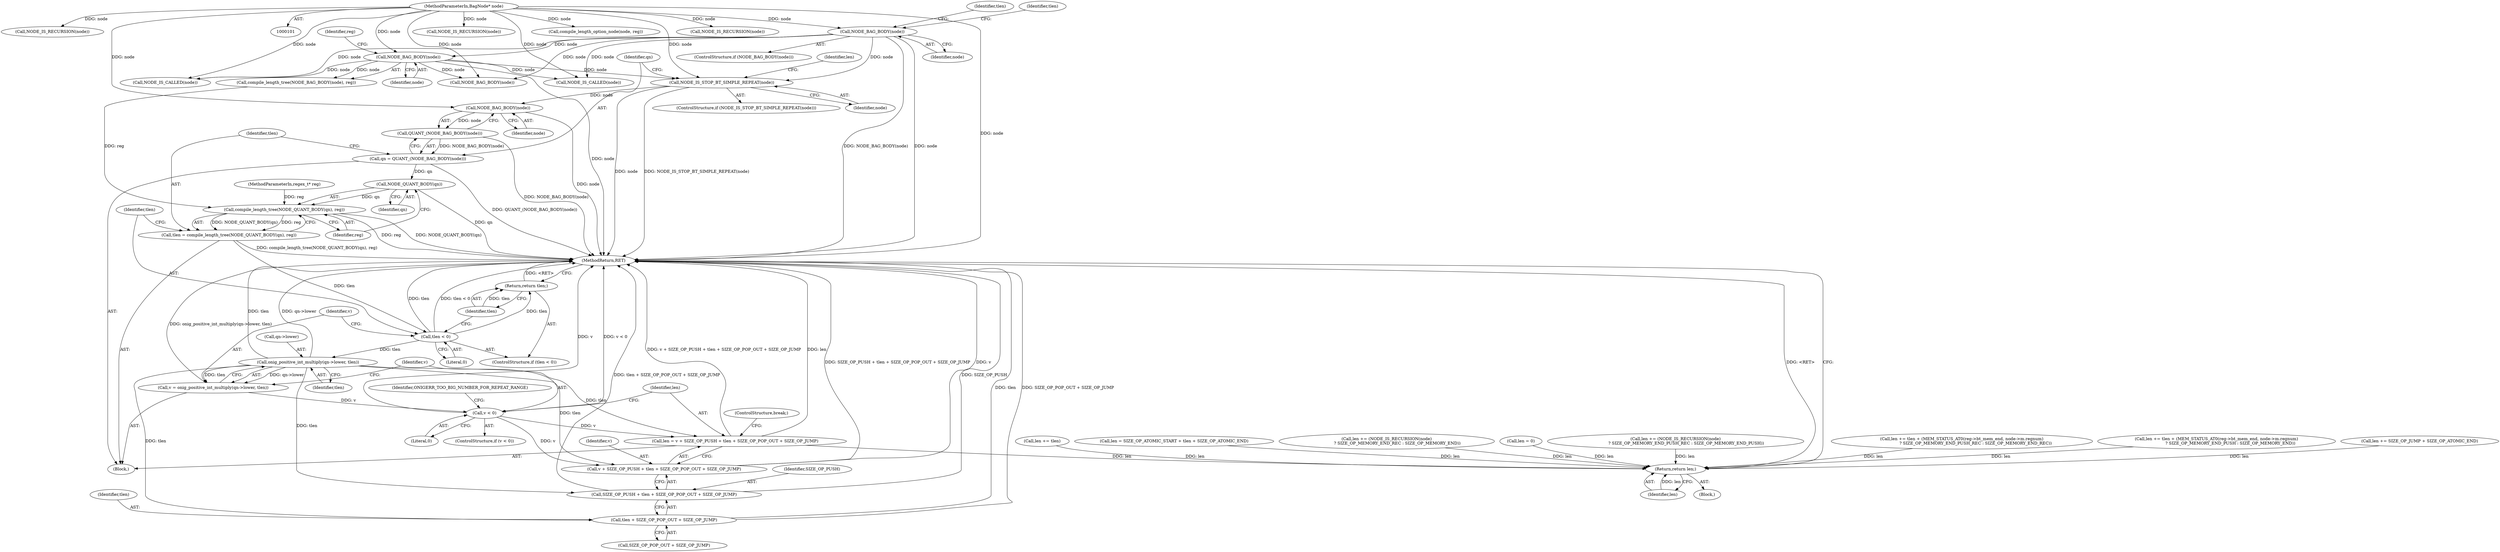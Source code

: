 digraph "0_oniguruma_c509265c5f6ae7264f7b8a8aae1cfa5fc59d108c_0@pointer" {
"1000268" [label="(Call,NODE_IS_STOP_BT_SIMPLE_REPEAT(node))"];
"1000124" [label="(Call,NODE_BAG_BODY(node))"];
"1000118" [label="(Call,NODE_BAG_BODY(node))"];
"1000102" [label="(MethodParameterIn,BagNode* node)"];
"1000276" [label="(Call,NODE_BAG_BODY(node))"];
"1000275" [label="(Call,QUANT_(NODE_BAG_BODY(node)))"];
"1000273" [label="(Call,qn = QUANT_(NODE_BAG_BODY(node)))"];
"1000281" [label="(Call,NODE_QUANT_BODY(qn))"];
"1000280" [label="(Call,compile_length_tree(NODE_QUANT_BODY(qn), reg))"];
"1000278" [label="(Call,tlen = compile_length_tree(NODE_QUANT_BODY(qn), reg))"];
"1000285" [label="(Call,tlen < 0)"];
"1000288" [label="(Return,return tlen;)"];
"1000292" [label="(Call,onig_positive_int_multiply(qn->lower, tlen))"];
"1000290" [label="(Call,v = onig_positive_int_multiply(qn->lower, tlen))"];
"1000298" [label="(Call,v < 0)"];
"1000303" [label="(Call,len = v + SIZE_OP_PUSH + tlen + SIZE_OP_POP_OUT + SIZE_OP_JUMP)"];
"1000413" [label="(Return,return len;)"];
"1000305" [label="(Call,v + SIZE_OP_PUSH + tlen + SIZE_OP_POP_OUT + SIZE_OP_JUMP)"];
"1000307" [label="(Call,SIZE_OP_PUSH + tlen + SIZE_OP_POP_OUT + SIZE_OP_JUMP)"];
"1000309" [label="(Call,tlen + SIZE_OP_POP_OUT + SIZE_OP_JUMP)"];
"1000283" [label="(Identifier,reg)"];
"1000288" [label="(Return,return tlen;)"];
"1000124" [label="(Call,NODE_BAG_BODY(node))"];
"1000299" [label="(Identifier,v)"];
"1000267" [label="(ControlStructure,if (NODE_IS_STOP_BT_SIMPLE_REPEAT(node)))"];
"1000194" [label="(Call,NODE_IS_RECURSION(node))"];
"1000409" [label="(Call,len = 0)"];
"1000289" [label="(Identifier,tlen)"];
"1000114" [label="(Call,compile_length_option_node(node, reg))"];
"1000275" [label="(Call,QUANT_(NODE_BAG_BODY(node)))"];
"1000280" [label="(Call,compile_length_tree(NODE_QUANT_BODY(qn), reg))"];
"1000279" [label="(Identifier,tlen)"];
"1000285" [label="(Call,tlen < 0)"];
"1000291" [label="(Identifier,v)"];
"1000329" [label="(Call,NODE_BAG_BODY(node))"];
"1000277" [label="(Identifier,node)"];
"1000118" [label="(Call,NODE_BAG_BODY(node))"];
"1000123" [label="(Call,compile_length_tree(NODE_BAG_BODY(node), reg))"];
"1000309" [label="(Call,tlen + SIZE_OP_POP_OUT + SIZE_OP_JUMP)"];
"1000286" [label="(Identifier,tlen)"];
"1000296" [label="(Identifier,tlen)"];
"1000125" [label="(Identifier,node)"];
"1000152" [label="(Call,NODE_IS_CALLED(node))"];
"1000119" [label="(Identifier,node)"];
"1000191" [label="(Call,len += (NODE_IS_RECURSION(node)\n                ? SIZE_OP_MEMORY_END_PUSH_REC : SIZE_OP_MEMORY_END_PUSH))"];
"1000292" [label="(Call,onig_positive_int_multiply(qn->lower, tlen))"];
"1000269" [label="(Identifier,node)"];
"1000214" [label="(Call,len += tlen + (MEM_STATUS_AT0(reg->bt_mem_end, node->m.regnum)\n                     ? SIZE_OP_MEMORY_END_PUSH_REC : SIZE_OP_MEMORY_END_REC))"];
"1000311" [label="(Call,SIZE_OP_POP_OUT + SIZE_OP_JUMP)"];
"1000415" [label="(MethodReturn,RET)"];
"1000126" [label="(Identifier,reg)"];
"1000281" [label="(Call,NODE_QUANT_BODY(qn))"];
"1000117" [label="(ControlStructure,if (NODE_BAG_BODY(node)))"];
"1000302" [label="(Identifier,ONIGERR_TOO_BIG_NUMBER_FOR_REPEAT_RANGE)"];
"1000249" [label="(Call,len += tlen + (MEM_STATUS_AT0(reg->bt_mem_end, node->m.regnum)\n                     ? SIZE_OP_MEMORY_END_PUSH : SIZE_OP_MEMORY_END))"];
"1000135" [label="(Identifier,tlen)"];
"1000103" [label="(MethodParameterIn,regex_t* reg)"];
"1000413" [label="(Return,return len;)"];
"1000273" [label="(Call,qn = QUANT_(NODE_BAG_BODY(node)))"];
"1000290" [label="(Call,v = onig_positive_int_multiply(qn->lower, tlen))"];
"1000384" [label="(Call,len += SIZE_OP_JUMP + SIZE_OP_ATOMIC_END)"];
"1000323" [label="(ControlStructure,break;)"];
"1000284" [label="(ControlStructure,if (tlen < 0))"];
"1000306" [label="(Identifier,v)"];
"1000282" [label="(Identifier,qn)"];
"1000298" [label="(Call,v < 0)"];
"1000102" [label="(MethodParameterIn,BagNode* node)"];
"1000297" [label="(ControlStructure,if (v < 0))"];
"1000300" [label="(Literal,0)"];
"1000287" [label="(Literal,0)"];
"1000293" [label="(Call,qn->lower)"];
"1000303" [label="(Call,len = v + SIZE_OP_PUSH + tlen + SIZE_OP_POP_OUT + SIZE_OP_JUMP)"];
"1000268" [label="(Call,NODE_IS_STOP_BT_SIMPLE_REPEAT(node))"];
"1000304" [label="(Identifier,len)"];
"1000122" [label="(Identifier,tlen)"];
"1000104" [label="(Block,)"];
"1000317" [label="(Identifier,len)"];
"1000308" [label="(Identifier,SIZE_OP_PUSH)"];
"1000208" [label="(Call,NODE_IS_RECURSION(node))"];
"1000305" [label="(Call,v + SIZE_OP_PUSH + tlen + SIZE_OP_POP_OUT + SIZE_OP_JUMP)"];
"1000278" [label="(Call,tlen = compile_length_tree(NODE_QUANT_BODY(qn), reg))"];
"1000307" [label="(Call,SIZE_OP_PUSH + tlen + SIZE_OP_POP_OUT + SIZE_OP_JUMP)"];
"1000404" [label="(Call,len += tlen)"];
"1000202" [label="(Call,NODE_IS_RECURSION(node))"];
"1000316" [label="(Call,len = SIZE_OP_ATOMIC_START + tlen + SIZE_OP_ATOMIC_END)"];
"1000167" [label="(Call,NODE_IS_CALLED(node))"];
"1000270" [label="(Block,)"];
"1000199" [label="(Call,len += (NODE_IS_RECURSION(node)\n                ? SIZE_OP_MEMORY_END_REC : SIZE_OP_MEMORY_END))"];
"1000276" [label="(Call,NODE_BAG_BODY(node))"];
"1000274" [label="(Identifier,qn)"];
"1000310" [label="(Identifier,tlen)"];
"1000414" [label="(Identifier,len)"];
"1000268" -> "1000267"  [label="AST: "];
"1000268" -> "1000269"  [label="CFG: "];
"1000269" -> "1000268"  [label="AST: "];
"1000274" -> "1000268"  [label="CFG: "];
"1000317" -> "1000268"  [label="CFG: "];
"1000268" -> "1000415"  [label="DDG: node"];
"1000268" -> "1000415"  [label="DDG: NODE_IS_STOP_BT_SIMPLE_REPEAT(node)"];
"1000124" -> "1000268"  [label="DDG: node"];
"1000118" -> "1000268"  [label="DDG: node"];
"1000102" -> "1000268"  [label="DDG: node"];
"1000268" -> "1000276"  [label="DDG: node"];
"1000124" -> "1000123"  [label="AST: "];
"1000124" -> "1000125"  [label="CFG: "];
"1000125" -> "1000124"  [label="AST: "];
"1000126" -> "1000124"  [label="CFG: "];
"1000124" -> "1000415"  [label="DDG: node"];
"1000124" -> "1000123"  [label="DDG: node"];
"1000118" -> "1000124"  [label="DDG: node"];
"1000102" -> "1000124"  [label="DDG: node"];
"1000124" -> "1000152"  [label="DDG: node"];
"1000124" -> "1000167"  [label="DDG: node"];
"1000124" -> "1000329"  [label="DDG: node"];
"1000118" -> "1000117"  [label="AST: "];
"1000118" -> "1000119"  [label="CFG: "];
"1000119" -> "1000118"  [label="AST: "];
"1000122" -> "1000118"  [label="CFG: "];
"1000135" -> "1000118"  [label="CFG: "];
"1000118" -> "1000415"  [label="DDG: NODE_BAG_BODY(node)"];
"1000118" -> "1000415"  [label="DDG: node"];
"1000102" -> "1000118"  [label="DDG: node"];
"1000118" -> "1000152"  [label="DDG: node"];
"1000118" -> "1000167"  [label="DDG: node"];
"1000118" -> "1000329"  [label="DDG: node"];
"1000102" -> "1000101"  [label="AST: "];
"1000102" -> "1000415"  [label="DDG: node"];
"1000102" -> "1000114"  [label="DDG: node"];
"1000102" -> "1000152"  [label="DDG: node"];
"1000102" -> "1000167"  [label="DDG: node"];
"1000102" -> "1000194"  [label="DDG: node"];
"1000102" -> "1000202"  [label="DDG: node"];
"1000102" -> "1000208"  [label="DDG: node"];
"1000102" -> "1000276"  [label="DDG: node"];
"1000102" -> "1000329"  [label="DDG: node"];
"1000276" -> "1000275"  [label="AST: "];
"1000276" -> "1000277"  [label="CFG: "];
"1000277" -> "1000276"  [label="AST: "];
"1000275" -> "1000276"  [label="CFG: "];
"1000276" -> "1000415"  [label="DDG: node"];
"1000276" -> "1000275"  [label="DDG: node"];
"1000275" -> "1000273"  [label="AST: "];
"1000273" -> "1000275"  [label="CFG: "];
"1000275" -> "1000415"  [label="DDG: NODE_BAG_BODY(node)"];
"1000275" -> "1000273"  [label="DDG: NODE_BAG_BODY(node)"];
"1000273" -> "1000270"  [label="AST: "];
"1000274" -> "1000273"  [label="AST: "];
"1000279" -> "1000273"  [label="CFG: "];
"1000273" -> "1000415"  [label="DDG: QUANT_(NODE_BAG_BODY(node))"];
"1000273" -> "1000281"  [label="DDG: qn"];
"1000281" -> "1000280"  [label="AST: "];
"1000281" -> "1000282"  [label="CFG: "];
"1000282" -> "1000281"  [label="AST: "];
"1000283" -> "1000281"  [label="CFG: "];
"1000281" -> "1000415"  [label="DDG: qn"];
"1000281" -> "1000280"  [label="DDG: qn"];
"1000280" -> "1000278"  [label="AST: "];
"1000280" -> "1000283"  [label="CFG: "];
"1000283" -> "1000280"  [label="AST: "];
"1000278" -> "1000280"  [label="CFG: "];
"1000280" -> "1000415"  [label="DDG: NODE_QUANT_BODY(qn)"];
"1000280" -> "1000415"  [label="DDG: reg"];
"1000280" -> "1000278"  [label="DDG: NODE_QUANT_BODY(qn)"];
"1000280" -> "1000278"  [label="DDG: reg"];
"1000123" -> "1000280"  [label="DDG: reg"];
"1000103" -> "1000280"  [label="DDG: reg"];
"1000278" -> "1000270"  [label="AST: "];
"1000279" -> "1000278"  [label="AST: "];
"1000286" -> "1000278"  [label="CFG: "];
"1000278" -> "1000415"  [label="DDG: compile_length_tree(NODE_QUANT_BODY(qn), reg)"];
"1000278" -> "1000285"  [label="DDG: tlen"];
"1000285" -> "1000284"  [label="AST: "];
"1000285" -> "1000287"  [label="CFG: "];
"1000286" -> "1000285"  [label="AST: "];
"1000287" -> "1000285"  [label="AST: "];
"1000289" -> "1000285"  [label="CFG: "];
"1000291" -> "1000285"  [label="CFG: "];
"1000285" -> "1000415"  [label="DDG: tlen"];
"1000285" -> "1000415"  [label="DDG: tlen < 0"];
"1000285" -> "1000288"  [label="DDG: tlen"];
"1000285" -> "1000292"  [label="DDG: tlen"];
"1000288" -> "1000284"  [label="AST: "];
"1000288" -> "1000289"  [label="CFG: "];
"1000289" -> "1000288"  [label="AST: "];
"1000415" -> "1000288"  [label="CFG: "];
"1000288" -> "1000415"  [label="DDG: <RET>"];
"1000289" -> "1000288"  [label="DDG: tlen"];
"1000292" -> "1000290"  [label="AST: "];
"1000292" -> "1000296"  [label="CFG: "];
"1000293" -> "1000292"  [label="AST: "];
"1000296" -> "1000292"  [label="AST: "];
"1000290" -> "1000292"  [label="CFG: "];
"1000292" -> "1000415"  [label="DDG: qn->lower"];
"1000292" -> "1000415"  [label="DDG: tlen"];
"1000292" -> "1000290"  [label="DDG: qn->lower"];
"1000292" -> "1000290"  [label="DDG: tlen"];
"1000292" -> "1000303"  [label="DDG: tlen"];
"1000292" -> "1000305"  [label="DDG: tlen"];
"1000292" -> "1000307"  [label="DDG: tlen"];
"1000292" -> "1000309"  [label="DDG: tlen"];
"1000290" -> "1000270"  [label="AST: "];
"1000291" -> "1000290"  [label="AST: "];
"1000299" -> "1000290"  [label="CFG: "];
"1000290" -> "1000415"  [label="DDG: onig_positive_int_multiply(qn->lower, tlen)"];
"1000290" -> "1000298"  [label="DDG: v"];
"1000298" -> "1000297"  [label="AST: "];
"1000298" -> "1000300"  [label="CFG: "];
"1000299" -> "1000298"  [label="AST: "];
"1000300" -> "1000298"  [label="AST: "];
"1000302" -> "1000298"  [label="CFG: "];
"1000304" -> "1000298"  [label="CFG: "];
"1000298" -> "1000415"  [label="DDG: v < 0"];
"1000298" -> "1000415"  [label="DDG: v"];
"1000298" -> "1000303"  [label="DDG: v"];
"1000298" -> "1000305"  [label="DDG: v"];
"1000303" -> "1000270"  [label="AST: "];
"1000303" -> "1000305"  [label="CFG: "];
"1000304" -> "1000303"  [label="AST: "];
"1000305" -> "1000303"  [label="AST: "];
"1000323" -> "1000303"  [label="CFG: "];
"1000303" -> "1000415"  [label="DDG: len"];
"1000303" -> "1000415"  [label="DDG: v + SIZE_OP_PUSH + tlen + SIZE_OP_POP_OUT + SIZE_OP_JUMP"];
"1000303" -> "1000413"  [label="DDG: len"];
"1000413" -> "1000104"  [label="AST: "];
"1000413" -> "1000414"  [label="CFG: "];
"1000414" -> "1000413"  [label="AST: "];
"1000415" -> "1000413"  [label="CFG: "];
"1000413" -> "1000415"  [label="DDG: <RET>"];
"1000414" -> "1000413"  [label="DDG: len"];
"1000404" -> "1000413"  [label="DDG: len"];
"1000199" -> "1000413"  [label="DDG: len"];
"1000409" -> "1000413"  [label="DDG: len"];
"1000214" -> "1000413"  [label="DDG: len"];
"1000249" -> "1000413"  [label="DDG: len"];
"1000191" -> "1000413"  [label="DDG: len"];
"1000384" -> "1000413"  [label="DDG: len"];
"1000316" -> "1000413"  [label="DDG: len"];
"1000305" -> "1000307"  [label="CFG: "];
"1000306" -> "1000305"  [label="AST: "];
"1000307" -> "1000305"  [label="AST: "];
"1000305" -> "1000415"  [label="DDG: SIZE_OP_PUSH + tlen + SIZE_OP_POP_OUT + SIZE_OP_JUMP"];
"1000305" -> "1000415"  [label="DDG: v"];
"1000307" -> "1000309"  [label="CFG: "];
"1000308" -> "1000307"  [label="AST: "];
"1000309" -> "1000307"  [label="AST: "];
"1000307" -> "1000415"  [label="DDG: tlen + SIZE_OP_POP_OUT + SIZE_OP_JUMP"];
"1000307" -> "1000415"  [label="DDG: SIZE_OP_PUSH"];
"1000309" -> "1000311"  [label="CFG: "];
"1000310" -> "1000309"  [label="AST: "];
"1000311" -> "1000309"  [label="AST: "];
"1000309" -> "1000415"  [label="DDG: tlen"];
"1000309" -> "1000415"  [label="DDG: SIZE_OP_POP_OUT + SIZE_OP_JUMP"];
}
